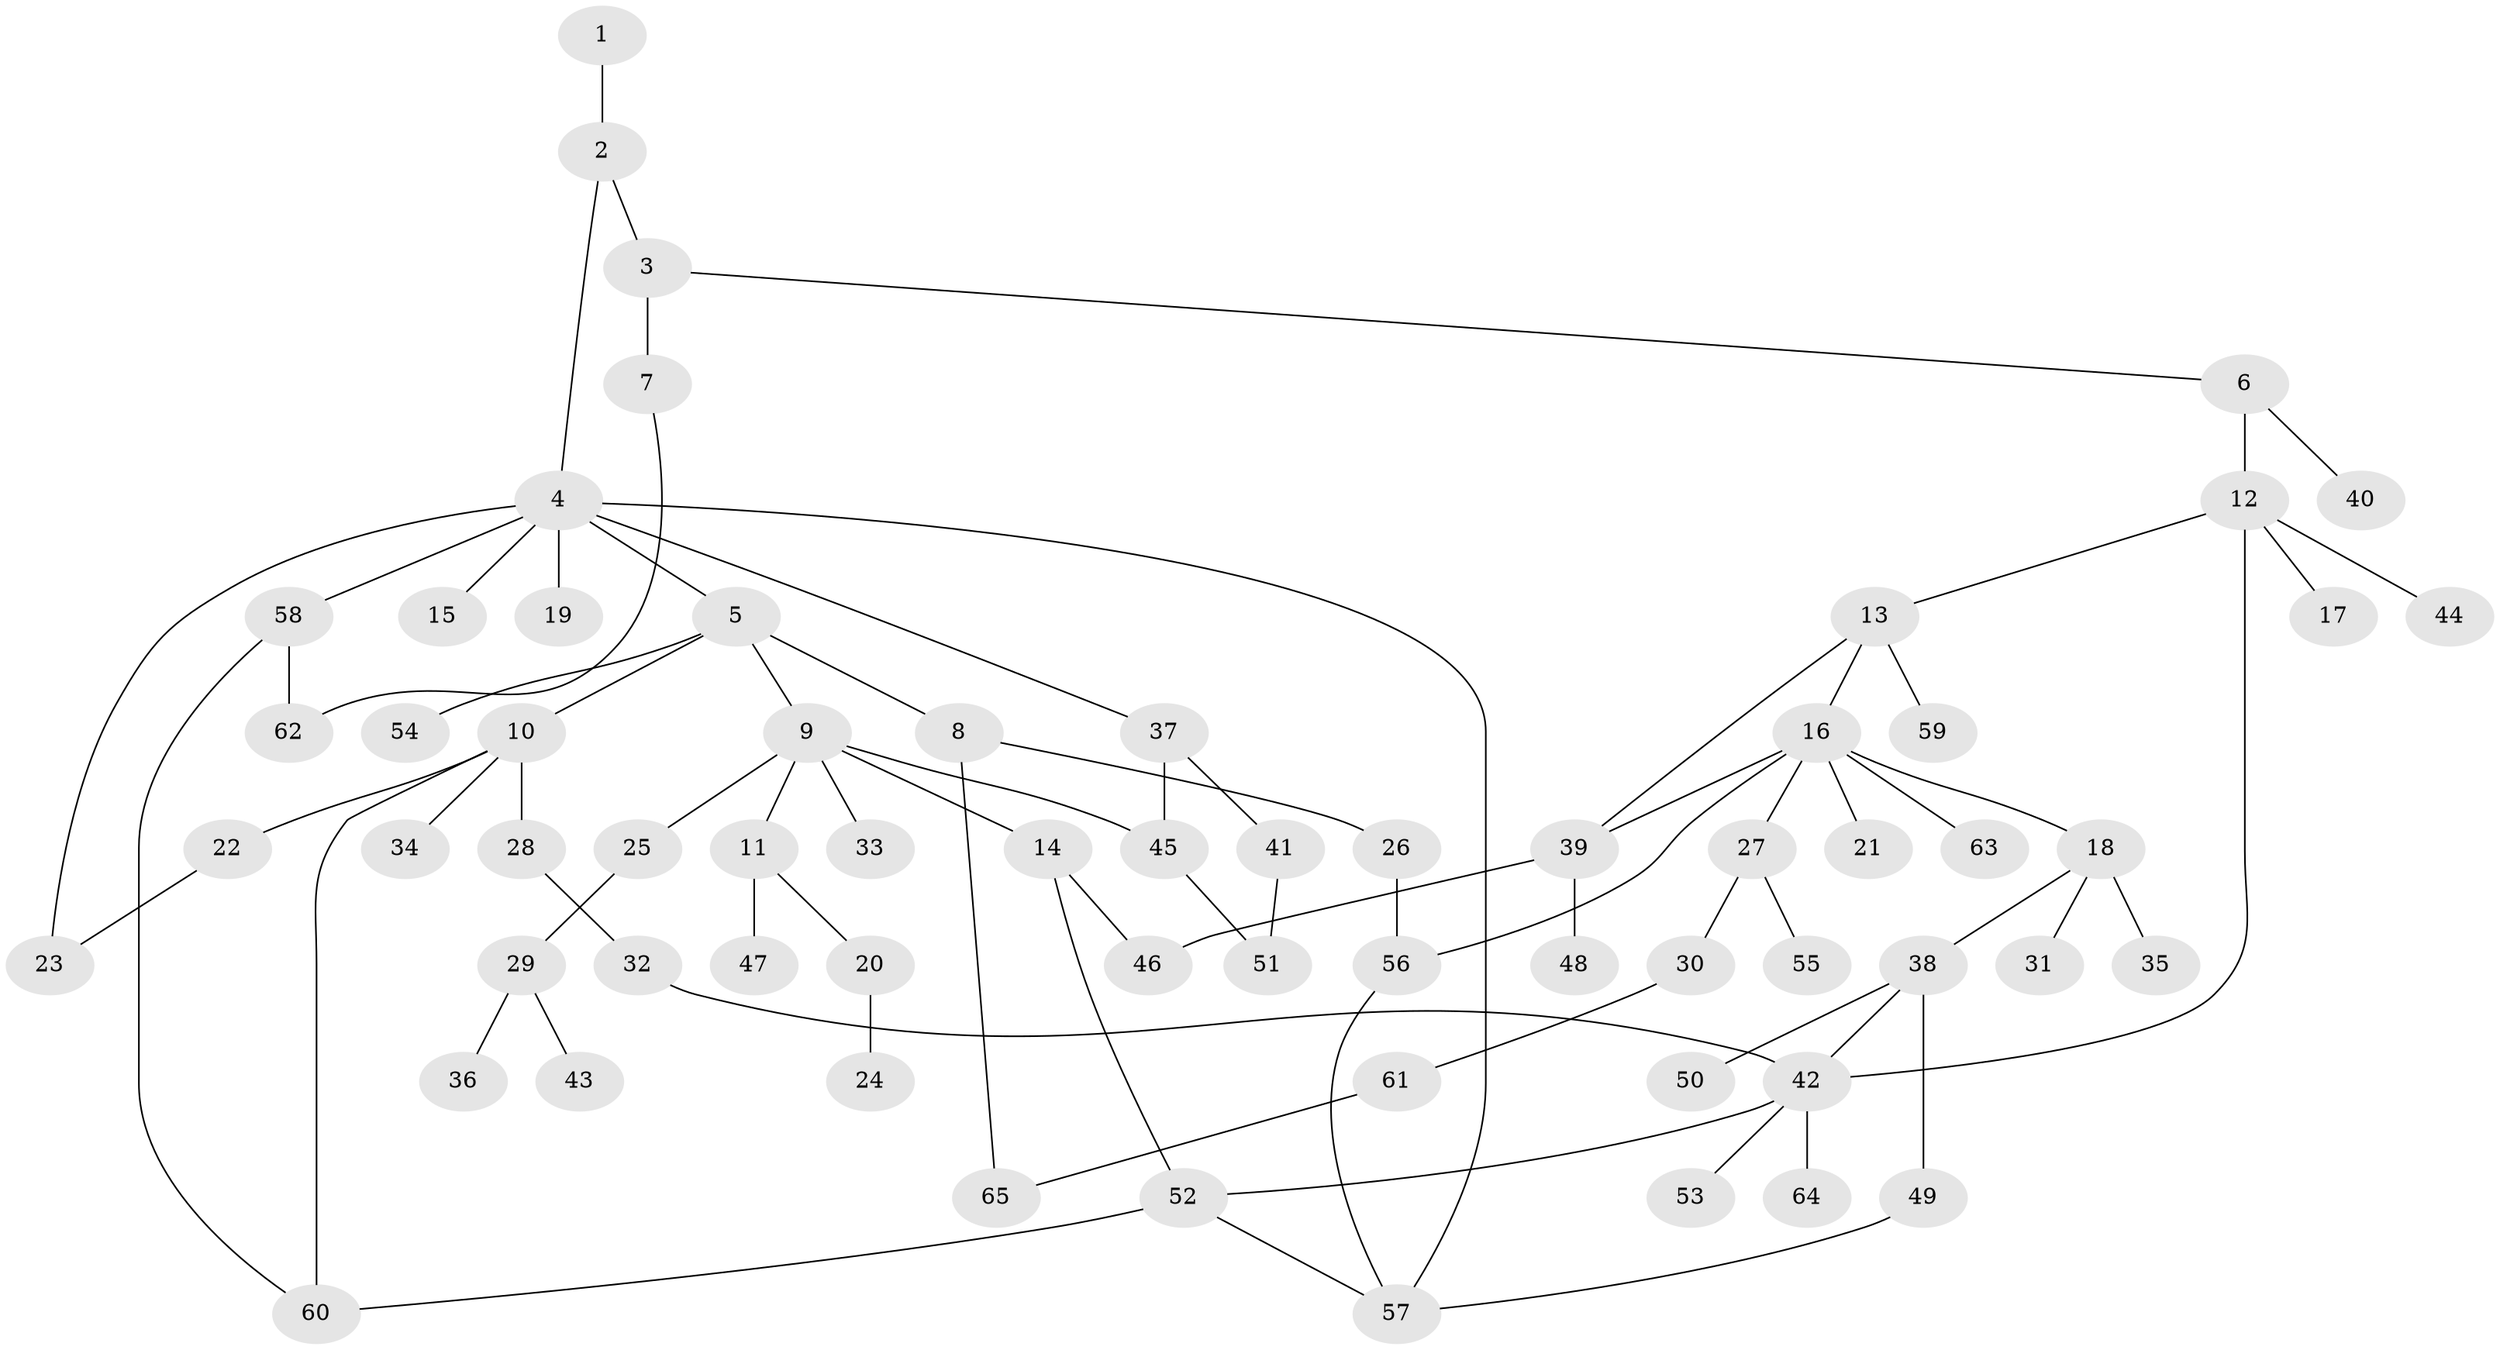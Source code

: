 // Generated by graph-tools (version 1.1) at 2025/01/03/09/25 03:01:06]
// undirected, 65 vertices, 80 edges
graph export_dot {
graph [start="1"]
  node [color=gray90,style=filled];
  1;
  2;
  3;
  4;
  5;
  6;
  7;
  8;
  9;
  10;
  11;
  12;
  13;
  14;
  15;
  16;
  17;
  18;
  19;
  20;
  21;
  22;
  23;
  24;
  25;
  26;
  27;
  28;
  29;
  30;
  31;
  32;
  33;
  34;
  35;
  36;
  37;
  38;
  39;
  40;
  41;
  42;
  43;
  44;
  45;
  46;
  47;
  48;
  49;
  50;
  51;
  52;
  53;
  54;
  55;
  56;
  57;
  58;
  59;
  60;
  61;
  62;
  63;
  64;
  65;
  1 -- 2;
  2 -- 3;
  2 -- 4;
  3 -- 6;
  3 -- 7;
  4 -- 5;
  4 -- 15;
  4 -- 19;
  4 -- 23;
  4 -- 37;
  4 -- 58;
  4 -- 57;
  5 -- 8;
  5 -- 9;
  5 -- 10;
  5 -- 54;
  6 -- 12;
  6 -- 40;
  7 -- 62;
  8 -- 26;
  8 -- 65;
  9 -- 11;
  9 -- 14;
  9 -- 25;
  9 -- 33;
  9 -- 45;
  10 -- 22;
  10 -- 28;
  10 -- 34;
  10 -- 60;
  11 -- 20;
  11 -- 47;
  12 -- 13;
  12 -- 17;
  12 -- 44;
  12 -- 42;
  13 -- 16;
  13 -- 39;
  13 -- 59;
  14 -- 46;
  14 -- 52;
  16 -- 18;
  16 -- 21;
  16 -- 27;
  16 -- 56;
  16 -- 63;
  16 -- 39;
  18 -- 31;
  18 -- 35;
  18 -- 38;
  20 -- 24;
  22 -- 23;
  25 -- 29;
  26 -- 56;
  27 -- 30;
  27 -- 55;
  28 -- 32;
  29 -- 36;
  29 -- 43;
  30 -- 61;
  32 -- 42;
  37 -- 41;
  37 -- 45;
  38 -- 49;
  38 -- 50;
  38 -- 42;
  39 -- 48;
  39 -- 46;
  41 -- 51;
  42 -- 52;
  42 -- 53;
  42 -- 64;
  45 -- 51;
  49 -- 57;
  52 -- 57;
  52 -- 60;
  56 -- 57;
  58 -- 60;
  58 -- 62;
  61 -- 65;
}
